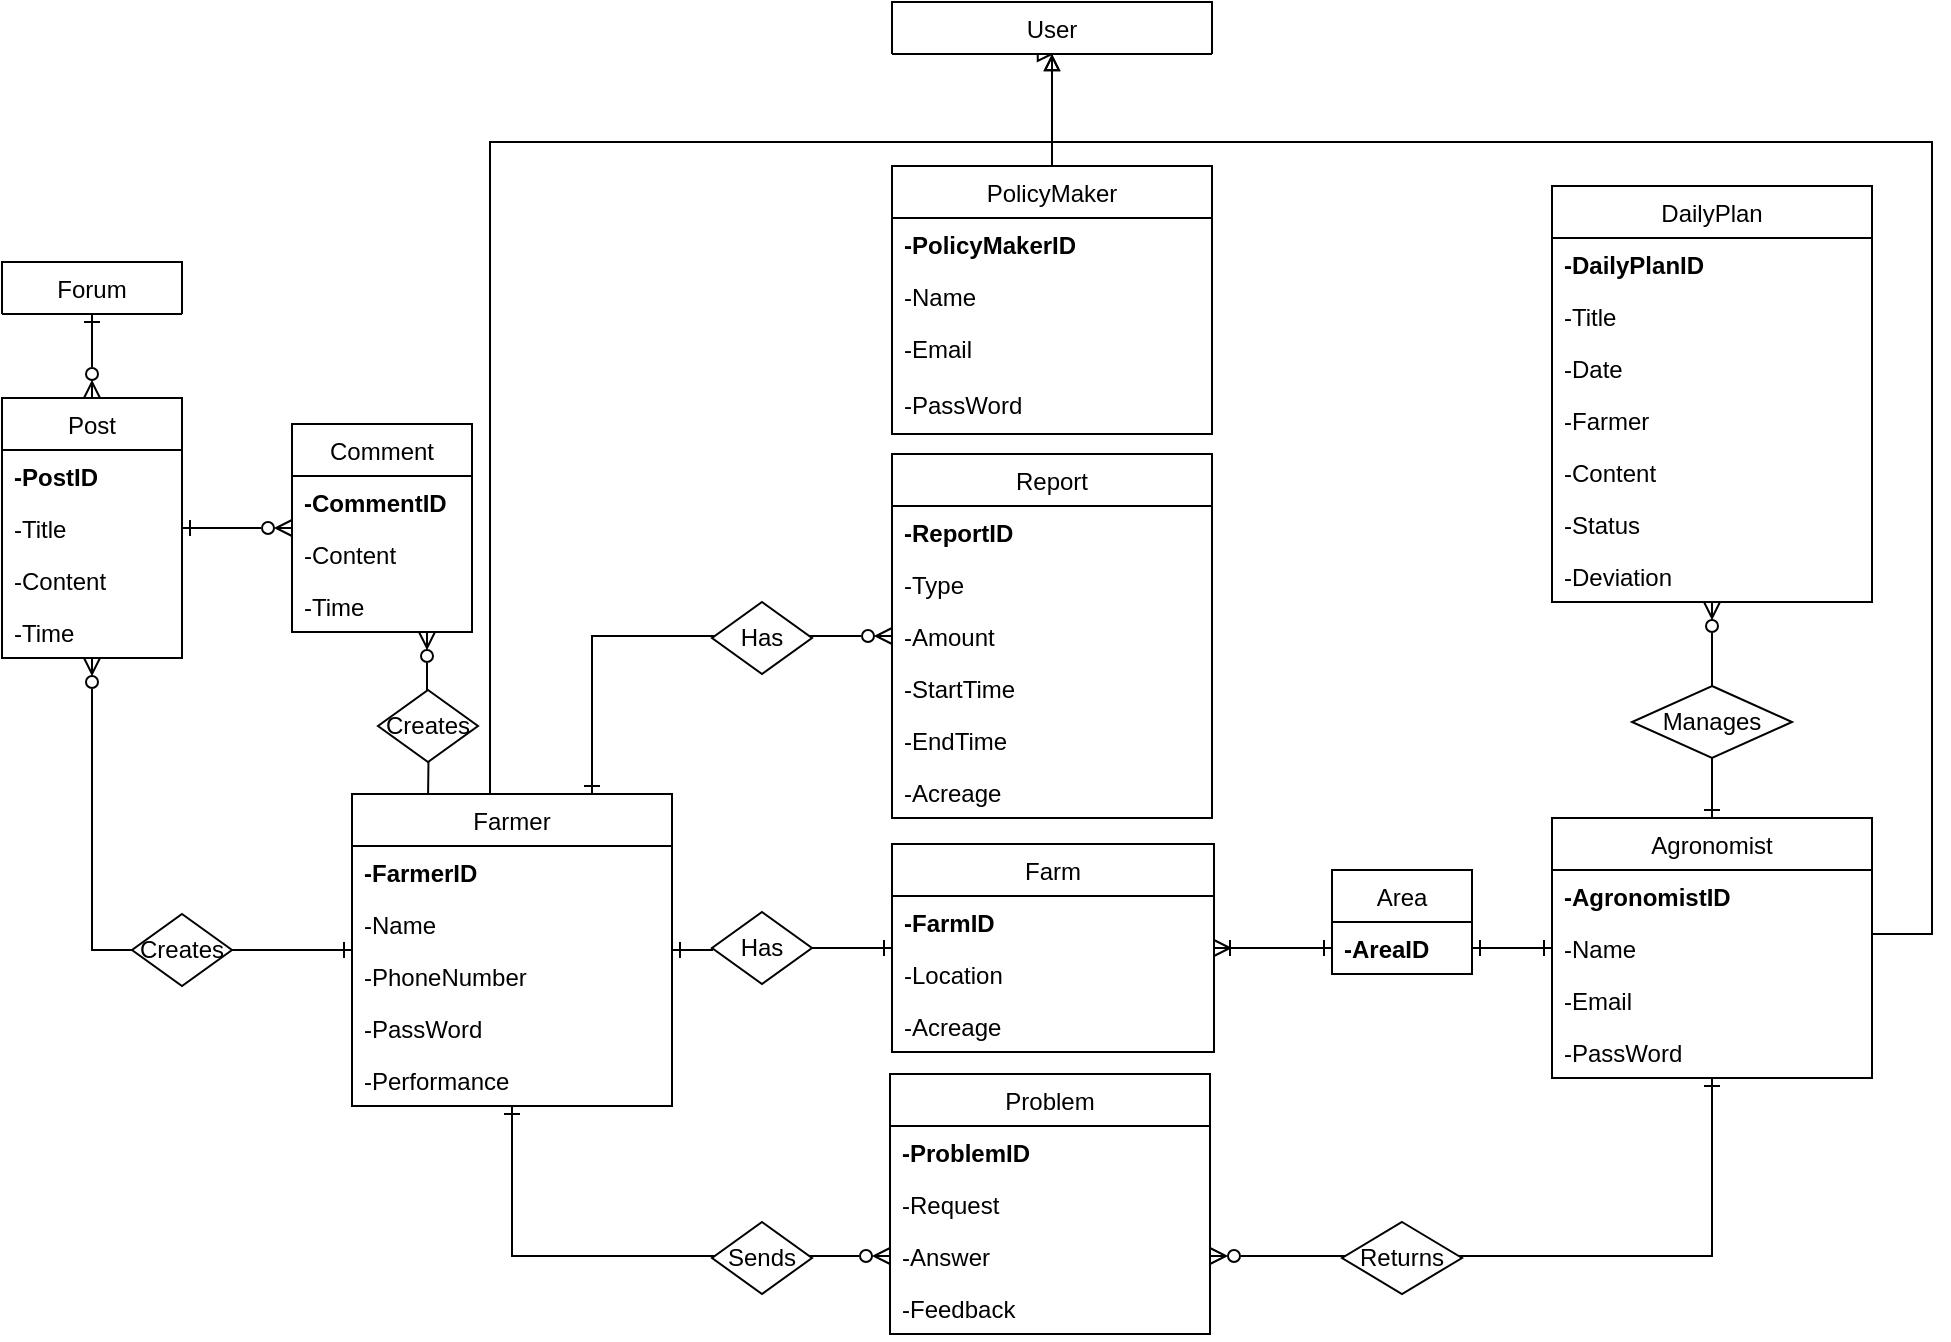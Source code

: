 <mxfile version="16.1.4" type="device"><diagram id="C5RBs43oDa-KdzZeNtuy" name="Page-1"><mxGraphModel dx="2249" dy="768" grid="1" gridSize="10" guides="1" tooltips="1" connect="1" arrows="1" fold="1" page="1" pageScale="1" pageWidth="827" pageHeight="1169" math="0" shadow="0"><root><mxCell id="WIyWlLk6GJQsqaUBKTNV-0"/><mxCell id="WIyWlLk6GJQsqaUBKTNV-1" parent="WIyWlLk6GJQsqaUBKTNV-0"/><mxCell id="zkfFHV4jXpPFQw0GAbJ--0" value="Report" style="swimlane;fontStyle=0;align=center;verticalAlign=top;childLayout=stackLayout;horizontal=1;startSize=26;horizontalStack=0;resizeParent=1;resizeLast=0;collapsible=1;marginBottom=0;rounded=0;shadow=0;strokeWidth=1;" parent="WIyWlLk6GJQsqaUBKTNV-1" vertex="1"><mxGeometry x="320" y="476" width="160" height="182" as="geometry"><mxRectangle x="340" y="546" width="120" height="26" as="alternateBounds"/></mxGeometry></mxCell><mxCell id="x2QuGscy5e58ePQxV6ER-3" value="-ReportID" style="text;align=left;verticalAlign=top;spacingLeft=4;spacingRight=4;overflow=hidden;rotatable=0;points=[[0,0.5],[1,0.5]];portConstraint=eastwest;fontStyle=1" vertex="1" parent="zkfFHV4jXpPFQw0GAbJ--0"><mxGeometry y="26" width="160" height="26" as="geometry"/></mxCell><mxCell id="zkfFHV4jXpPFQw0GAbJ--1" value="-Type" style="text;align=left;verticalAlign=top;spacingLeft=4;spacingRight=4;overflow=hidden;rotatable=0;points=[[0,0.5],[1,0.5]];portConstraint=eastwest;" parent="zkfFHV4jXpPFQw0GAbJ--0" vertex="1"><mxGeometry y="52" width="160" height="26" as="geometry"/></mxCell><mxCell id="zkfFHV4jXpPFQw0GAbJ--5" value="-Amount" style="text;align=left;verticalAlign=top;spacingLeft=4;spacingRight=4;overflow=hidden;rotatable=0;points=[[0,0.5],[1,0.5]];portConstraint=eastwest;" parent="zkfFHV4jXpPFQw0GAbJ--0" vertex="1"><mxGeometry y="78" width="160" height="26" as="geometry"/></mxCell><mxCell id="DxoQ2Ti96PjoFfvmHfNT-125" value="-StartTime" style="text;align=left;verticalAlign=top;spacingLeft=4;spacingRight=4;overflow=hidden;rotatable=0;points=[[0,0.5],[1,0.5]];portConstraint=eastwest;" parent="zkfFHV4jXpPFQw0GAbJ--0" vertex="1"><mxGeometry y="104" width="160" height="26" as="geometry"/></mxCell><mxCell id="S1mqgadDC83ZZfr4QE1d-0" value="-EndTime" style="text;align=left;verticalAlign=top;spacingLeft=4;spacingRight=4;overflow=hidden;rotatable=0;points=[[0,0.5],[1,0.5]];portConstraint=eastwest;" parent="zkfFHV4jXpPFQw0GAbJ--0" vertex="1"><mxGeometry y="130" width="160" height="26" as="geometry"/></mxCell><mxCell id="DyY6vyN7W-y3N_ncUhOB-0" value="-Acreage" style="text;align=left;verticalAlign=top;spacingLeft=4;spacingRight=4;overflow=hidden;rotatable=0;points=[[0,0.5],[1,0.5]];portConstraint=eastwest;" parent="zkfFHV4jXpPFQw0GAbJ--0" vertex="1"><mxGeometry y="156" width="160" height="26" as="geometry"/></mxCell><mxCell id="rKa9zj8Gj9nZQQ8F4N_N-17" style="edgeStyle=orthogonalEdgeStyle;rounded=0;orthogonalLoop=1;jettySize=auto;html=1;exitX=1;exitY=0.5;exitDx=0;exitDy=0;entryX=0;entryY=0.5;entryDx=0;entryDy=0;startArrow=none;startFill=0;endArrow=ERone;endFill=0;" parent="WIyWlLk6GJQsqaUBKTNV-1" source="rKa9zj8Gj9nZQQ8F4N_N-20" target="JW5dM0QdrTbxp0r37-U7-6" edge="1"><mxGeometry relative="1" as="geometry"/></mxCell><mxCell id="rKa9zj8Gj9nZQQ8F4N_N-24" style="edgeStyle=orthogonalEdgeStyle;rounded=0;orthogonalLoop=1;jettySize=auto;html=1;exitX=0.75;exitY=0;exitDx=0;exitDy=0;entryX=0;entryY=0.5;entryDx=0;entryDy=0;startArrow=ERone;startFill=0;endArrow=ERzeroToMany;endFill=0;" parent="WIyWlLk6GJQsqaUBKTNV-1" source="zkfFHV4jXpPFQw0GAbJ--6" target="zkfFHV4jXpPFQw0GAbJ--0" edge="1"><mxGeometry relative="1" as="geometry"/></mxCell><mxCell id="rKa9zj8Gj9nZQQ8F4N_N-31" style="edgeStyle=orthogonalEdgeStyle;rounded=0;orthogonalLoop=1;jettySize=auto;html=1;startArrow=ERone;startFill=0;endArrow=ERzeroToMany;endFill=0;" parent="WIyWlLk6GJQsqaUBKTNV-1" source="zkfFHV4jXpPFQw0GAbJ--6" target="DxoQ2Ti96PjoFfvmHfNT-129" edge="1"><mxGeometry relative="1" as="geometry"/></mxCell><mxCell id="rKa9zj8Gj9nZQQ8F4N_N-32" style="edgeStyle=orthogonalEdgeStyle;rounded=0;orthogonalLoop=1;jettySize=auto;html=1;entryX=0.75;entryY=1;entryDx=0;entryDy=0;startArrow=ERone;startFill=0;endArrow=ERzeroToMany;endFill=0;" parent="WIyWlLk6GJQsqaUBKTNV-1" target="DxoQ2Ti96PjoFfvmHfNT-132" edge="1"><mxGeometry relative="1" as="geometry"><mxPoint x="88" y="650" as="sourcePoint"/></mxGeometry></mxCell><mxCell id="o8yfk6_mGjurrVu3hF1t-0" style="edgeStyle=orthogonalEdgeStyle;rounded=0;orthogonalLoop=1;jettySize=auto;html=1;entryX=0;entryY=0.5;entryDx=0;entryDy=0;exitX=0.5;exitY=1;exitDx=0;exitDy=0;endArrow=ERzeroToMany;endFill=0;startArrow=ERone;startFill=0;" parent="WIyWlLk6GJQsqaUBKTNV-1" source="zkfFHV4jXpPFQw0GAbJ--6" target="JW5dM0QdrTbxp0r37-U7-21" edge="1"><mxGeometry relative="1" as="geometry"/></mxCell><mxCell id="o8yfk6_mGjurrVu3hF1t-5" style="edgeStyle=orthogonalEdgeStyle;rounded=0;orthogonalLoop=1;jettySize=auto;html=1;exitX=0.5;exitY=0;exitDx=0;exitDy=0;entryX=0.5;entryY=1;entryDx=0;entryDy=0;startArrow=none;startFill=0;endArrow=block;endFill=0;" parent="WIyWlLk6GJQsqaUBKTNV-1" edge="1"><mxGeometry relative="1" as="geometry"><mxPoint x="119" y="646.0" as="sourcePoint"/><mxPoint x="400" y="276" as="targetPoint"/><Array as="points"><mxPoint x="119" y="320"/><mxPoint x="400" y="320"/></Array></mxGeometry></mxCell><mxCell id="zkfFHV4jXpPFQw0GAbJ--6" value="Farmer" style="swimlane;fontStyle=0;align=center;verticalAlign=top;childLayout=stackLayout;horizontal=1;startSize=26;horizontalStack=0;resizeParent=1;resizeLast=0;collapsible=1;marginBottom=0;rounded=0;shadow=0;strokeWidth=1;" parent="WIyWlLk6GJQsqaUBKTNV-1" vertex="1"><mxGeometry x="50" y="646" width="160" height="156" as="geometry"><mxRectangle x="50" y="646" width="140" height="26" as="alternateBounds"/></mxGeometry></mxCell><mxCell id="rdyPJZReWTfpvRJuIXLG-3" value="-FarmerID" style="text;align=left;verticalAlign=top;spacingLeft=4;spacingRight=4;overflow=hidden;rotatable=0;points=[[0,0.5],[1,0.5]];portConstraint=eastwest;fontStyle=1" parent="zkfFHV4jXpPFQw0GAbJ--6" vertex="1"><mxGeometry y="26" width="160" height="26" as="geometry"/></mxCell><mxCell id="zkfFHV4jXpPFQw0GAbJ--7" value="-Name" style="text;align=left;verticalAlign=top;spacingLeft=4;spacingRight=4;overflow=hidden;rotatable=0;points=[[0,0.5],[1,0.5]];portConstraint=eastwest;" parent="zkfFHV4jXpPFQw0GAbJ--6" vertex="1"><mxGeometry y="52" width="160" height="26" as="geometry"/></mxCell><mxCell id="zkfFHV4jXpPFQw0GAbJ--10" value="-PhoneNumber" style="text;align=left;verticalAlign=top;spacingLeft=4;spacingRight=4;overflow=hidden;rotatable=0;points=[[0,0.5],[1,0.5]];portConstraint=eastwest;fontStyle=0;labelBackgroundColor=default;" parent="zkfFHV4jXpPFQw0GAbJ--6" vertex="1"><mxGeometry y="78" width="160" height="26" as="geometry"/></mxCell><mxCell id="zkfFHV4jXpPFQw0GAbJ--11" value="-PassWord" style="text;align=left;verticalAlign=top;spacingLeft=4;spacingRight=4;overflow=hidden;rotatable=0;points=[[0,0.5],[1,0.5]];portConstraint=eastwest;" parent="zkfFHV4jXpPFQw0GAbJ--6" vertex="1"><mxGeometry y="104" width="160" height="26" as="geometry"/></mxCell><mxCell id="DxoQ2Ti96PjoFfvmHfNT-55" value="-Performance" style="text;align=left;verticalAlign=top;spacingLeft=4;spacingRight=4;overflow=hidden;rotatable=0;points=[[0,0.5],[1,0.5]];portConstraint=eastwest;" parent="zkfFHV4jXpPFQw0GAbJ--6" vertex="1"><mxGeometry y="130" width="160" height="26" as="geometry"/></mxCell><mxCell id="rKa9zj8Gj9nZQQ8F4N_N-25" style="edgeStyle=orthogonalEdgeStyle;rounded=0;orthogonalLoop=1;jettySize=auto;html=1;exitX=0.5;exitY=0;exitDx=0;exitDy=0;entryX=0.5;entryY=1;entryDx=0;entryDy=0;startArrow=ERone;startFill=0;endArrow=ERzeroToMany;endFill=0;" parent="WIyWlLk6GJQsqaUBKTNV-1" source="zkfFHV4jXpPFQw0GAbJ--13" target="JW5dM0QdrTbxp0r37-U7-33" edge="1"><mxGeometry relative="1" as="geometry"/></mxCell><mxCell id="o8yfk6_mGjurrVu3hF1t-6" style="edgeStyle=orthogonalEdgeStyle;rounded=0;orthogonalLoop=1;jettySize=auto;html=1;exitX=1;exitY=0.5;exitDx=0;exitDy=0;entryX=0.5;entryY=1;entryDx=0;entryDy=0;startArrow=none;startFill=0;endArrow=block;endFill=0;" parent="WIyWlLk6GJQsqaUBKTNV-1" source="zkfFHV4jXpPFQw0GAbJ--13" edge="1"><mxGeometry relative="1" as="geometry"><mxPoint x="856" y="644" as="sourcePoint"/><mxPoint x="401" y="276" as="targetPoint"/><Array as="points"><mxPoint x="810" y="716"/><mxPoint x="840" y="716"/><mxPoint x="840" y="320"/><mxPoint x="400" y="320"/><mxPoint x="400" y="276"/></Array></mxGeometry></mxCell><mxCell id="o8yfk6_mGjurrVu3hF1t-10" style="edgeStyle=orthogonalEdgeStyle;rounded=0;orthogonalLoop=1;jettySize=auto;html=1;exitX=0.5;exitY=1;exitDx=0;exitDy=0;entryX=1;entryY=0.5;entryDx=0;entryDy=0;startArrow=ERone;startFill=0;endArrow=ERzeroToMany;endFill=0;" parent="WIyWlLk6GJQsqaUBKTNV-1" source="zkfFHV4jXpPFQw0GAbJ--13" target="JW5dM0QdrTbxp0r37-U7-21" edge="1"><mxGeometry relative="1" as="geometry"/></mxCell><mxCell id="zkfFHV4jXpPFQw0GAbJ--13" value="Agronomist" style="swimlane;fontStyle=0;align=center;verticalAlign=top;childLayout=stackLayout;horizontal=1;startSize=26;horizontalStack=0;resizeParent=1;resizeLast=0;collapsible=1;marginBottom=0;rounded=0;shadow=0;strokeWidth=1;" parent="WIyWlLk6GJQsqaUBKTNV-1" vertex="1"><mxGeometry x="650" y="658" width="160" height="130" as="geometry"><mxRectangle x="685" y="646" width="170" height="26" as="alternateBounds"/></mxGeometry></mxCell><mxCell id="x2QuGscy5e58ePQxV6ER-2" value="-AgronomistID" style="text;align=left;verticalAlign=top;spacingLeft=4;spacingRight=4;overflow=hidden;rotatable=0;points=[[0,0.5],[1,0.5]];portConstraint=eastwest;fontStyle=1" vertex="1" parent="zkfFHV4jXpPFQw0GAbJ--13"><mxGeometry y="26" width="160" height="26" as="geometry"/></mxCell><mxCell id="zkfFHV4jXpPFQw0GAbJ--14" value="-Name" style="text;align=left;verticalAlign=top;spacingLeft=4;spacingRight=4;overflow=hidden;rotatable=0;points=[[0,0.5],[1,0.5]];portConstraint=eastwest;" parent="zkfFHV4jXpPFQw0GAbJ--13" vertex="1"><mxGeometry y="52" width="160" height="26" as="geometry"/></mxCell><mxCell id="JW5dM0QdrTbxp0r37-U7-4" value="-Email" style="text;align=left;verticalAlign=top;spacingLeft=4;spacingRight=4;overflow=hidden;rotatable=0;points=[[0,0.5],[1,0.5]];portConstraint=eastwest;" parent="zkfFHV4jXpPFQw0GAbJ--13" vertex="1"><mxGeometry y="78" width="160" height="26" as="geometry"/></mxCell><mxCell id="JW5dM0QdrTbxp0r37-U7-3" value="-PassWord" style="text;align=left;verticalAlign=top;spacingLeft=4;spacingRight=4;overflow=hidden;rotatable=0;points=[[0,0.5],[1,0.5]];portConstraint=eastwest;" parent="zkfFHV4jXpPFQw0GAbJ--13" vertex="1"><mxGeometry y="104" width="160" height="26" as="geometry"/></mxCell><mxCell id="o8yfk6_mGjurrVu3hF1t-8" style="edgeStyle=orthogonalEdgeStyle;rounded=0;orthogonalLoop=1;jettySize=auto;html=1;exitX=0.5;exitY=0;exitDx=0;exitDy=0;entryX=0.5;entryY=1;entryDx=0;entryDy=0;startArrow=none;startFill=0;endArrow=block;endFill=0;" parent="WIyWlLk6GJQsqaUBKTNV-1" source="zkfFHV4jXpPFQw0GAbJ--17" target="DxoQ2Ti96PjoFfvmHfNT-110" edge="1"><mxGeometry relative="1" as="geometry"/></mxCell><mxCell id="zkfFHV4jXpPFQw0GAbJ--17" value="PolicyMaker" style="swimlane;fontStyle=0;align=center;verticalAlign=top;childLayout=stackLayout;horizontal=1;startSize=26;horizontalStack=0;resizeParent=1;resizeLast=0;collapsible=1;marginBottom=0;rounded=0;shadow=0;strokeWidth=1;" parent="WIyWlLk6GJQsqaUBKTNV-1" vertex="1"><mxGeometry x="320" y="332" width="160" height="134" as="geometry"><mxRectangle x="320" y="360" width="160" height="26" as="alternateBounds"/></mxGeometry></mxCell><mxCell id="x2QuGscy5e58ePQxV6ER-4" value="-PolicyMakerID" style="text;align=left;verticalAlign=top;spacingLeft=4;spacingRight=4;overflow=hidden;rotatable=0;points=[[0,0.5],[1,0.5]];portConstraint=eastwest;fontStyle=1" vertex="1" parent="zkfFHV4jXpPFQw0GAbJ--17"><mxGeometry y="26" width="160" height="26" as="geometry"/></mxCell><mxCell id="TyxqnVsegSag8XOCpsEB-8" value="-Name" style="text;align=left;verticalAlign=top;spacingLeft=4;spacingRight=4;overflow=hidden;rotatable=0;points=[[0,0.5],[1,0.5]];portConstraint=eastwest;" parent="zkfFHV4jXpPFQw0GAbJ--17" vertex="1"><mxGeometry y="52" width="160" height="26" as="geometry"/></mxCell><mxCell id="zkfFHV4jXpPFQw0GAbJ--18" value="-Email" style="text;align=left;verticalAlign=top;spacingLeft=4;spacingRight=4;overflow=hidden;rotatable=0;points=[[0,0.5],[1,0.5]];portConstraint=eastwest;" parent="zkfFHV4jXpPFQw0GAbJ--17" vertex="1"><mxGeometry y="78" width="160" height="28" as="geometry"/></mxCell><mxCell id="TyxqnVsegSag8XOCpsEB-10" value="-PassWord" style="text;align=left;verticalAlign=top;spacingLeft=4;spacingRight=4;overflow=hidden;rotatable=0;points=[[0,0.5],[1,0.5]];portConstraint=eastwest;" parent="zkfFHV4jXpPFQw0GAbJ--17" vertex="1"><mxGeometry y="106" width="160" height="28" as="geometry"/></mxCell><mxCell id="rKa9zj8Gj9nZQQ8F4N_N-22" style="edgeStyle=orthogonalEdgeStyle;rounded=0;orthogonalLoop=1;jettySize=auto;html=1;exitX=1;exitY=0.5;exitDx=0;exitDy=0;entryX=0;entryY=0.5;entryDx=0;entryDy=0;startArrow=ERoneToMany;startFill=0;endArrow=ERone;endFill=0;" parent="WIyWlLk6GJQsqaUBKTNV-1" source="JW5dM0QdrTbxp0r37-U7-6" target="x2QuGscy5e58ePQxV6ER-1" edge="1"><mxGeometry relative="1" as="geometry"/></mxCell><mxCell id="JW5dM0QdrTbxp0r37-U7-6" value="Farm" style="swimlane;fontStyle=0;align=center;verticalAlign=top;childLayout=stackLayout;horizontal=1;startSize=26;horizontalStack=0;resizeParent=1;resizeLast=0;collapsible=1;marginBottom=0;rounded=0;shadow=0;strokeWidth=1;" parent="WIyWlLk6GJQsqaUBKTNV-1" vertex="1"><mxGeometry x="320" y="671" width="161" height="104" as="geometry"><mxRectangle x="337.5" y="631" width="117" height="26" as="alternateBounds"/></mxGeometry></mxCell><mxCell id="x2QuGscy5e58ePQxV6ER-0" value="-FarmID" style="text;align=left;verticalAlign=top;spacingLeft=4;spacingRight=4;overflow=hidden;rotatable=0;points=[[0,0.5],[1,0.5]];portConstraint=eastwest;rounded=0;shadow=0;html=0;fontStyle=1" vertex="1" parent="JW5dM0QdrTbxp0r37-U7-6"><mxGeometry y="26" width="161" height="26" as="geometry"/></mxCell><mxCell id="JW5dM0QdrTbxp0r37-U7-8" value="-Location" style="text;align=left;verticalAlign=top;spacingLeft=4;spacingRight=4;overflow=hidden;rotatable=0;points=[[0,0.5],[1,0.5]];portConstraint=eastwest;rounded=0;shadow=0;html=0;" parent="JW5dM0QdrTbxp0r37-U7-6" vertex="1"><mxGeometry y="52" width="161" height="26" as="geometry"/></mxCell><mxCell id="DxoQ2Ti96PjoFfvmHfNT-74" value="-Acreage" style="text;align=left;verticalAlign=top;spacingLeft=4;spacingRight=4;overflow=hidden;rotatable=0;points=[[0,0.5],[1,0.5]];portConstraint=eastwest;" parent="JW5dM0QdrTbxp0r37-U7-6" vertex="1"><mxGeometry y="78" width="161" height="26" as="geometry"/></mxCell><mxCell id="DxoQ2Ti96PjoFfvmHfNT-78" style="edgeStyle=orthogonalEdgeStyle;rounded=0;orthogonalLoop=1;jettySize=auto;html=1;exitX=1;exitY=0.5;exitDx=0;exitDy=0;entryX=1;entryY=0.5;entryDx=0;entryDy=0;endArrow=none;endFill=0;" parent="JW5dM0QdrTbxp0r37-U7-6" edge="1"><mxGeometry relative="1" as="geometry"><mxPoint x="160" y="143.0" as="sourcePoint"/><mxPoint x="160" y="143.0" as="targetPoint"/></mxGeometry></mxCell><mxCell id="JW5dM0QdrTbxp0r37-U7-19" value="Problem" style="swimlane;fontStyle=0;align=center;verticalAlign=top;childLayout=stackLayout;horizontal=1;startSize=26;horizontalStack=0;resizeParent=1;resizeLast=0;collapsible=1;marginBottom=0;rounded=0;shadow=0;strokeWidth=1;" parent="WIyWlLk6GJQsqaUBKTNV-1" vertex="1"><mxGeometry x="319" y="786" width="160" height="130" as="geometry"><mxRectangle x="340" y="736" width="120" height="26" as="alternateBounds"/></mxGeometry></mxCell><mxCell id="x2QuGscy5e58ePQxV6ER-5" value="-ProblemID" style="text;align=left;verticalAlign=top;spacingLeft=4;spacingRight=4;overflow=hidden;rotatable=0;points=[[0,0.5],[1,0.5]];portConstraint=eastwest;fontStyle=1" vertex="1" parent="JW5dM0QdrTbxp0r37-U7-19"><mxGeometry y="26" width="160" height="26" as="geometry"/></mxCell><mxCell id="JW5dM0QdrTbxp0r37-U7-20" value="-Request" style="text;align=left;verticalAlign=top;spacingLeft=4;spacingRight=4;overflow=hidden;rotatable=0;points=[[0,0.5],[1,0.5]];portConstraint=eastwest;" parent="JW5dM0QdrTbxp0r37-U7-19" vertex="1"><mxGeometry y="52" width="160" height="26" as="geometry"/></mxCell><mxCell id="JW5dM0QdrTbxp0r37-U7-21" value="-Answer" style="text;align=left;verticalAlign=top;spacingLeft=4;spacingRight=4;overflow=hidden;rotatable=0;points=[[0,0.5],[1,0.5]];portConstraint=eastwest;rounded=0;shadow=0;html=0;" parent="JW5dM0QdrTbxp0r37-U7-19" vertex="1"><mxGeometry y="78" width="160" height="26" as="geometry"/></mxCell><mxCell id="DxoQ2Ti96PjoFfvmHfNT-154" value="-Feedback" style="text;align=left;verticalAlign=top;spacingLeft=4;spacingRight=4;overflow=hidden;rotatable=0;points=[[0,0.5],[1,0.5]];portConstraint=eastwest;rounded=0;shadow=0;html=0;" parent="JW5dM0QdrTbxp0r37-U7-19" vertex="1"><mxGeometry y="104" width="160" height="26" as="geometry"/></mxCell><mxCell id="rKa9zj8Gj9nZQQ8F4N_N-28" style="edgeStyle=orthogonalEdgeStyle;rounded=0;orthogonalLoop=1;jettySize=auto;html=1;exitX=0.5;exitY=1;exitDx=0;exitDy=0;entryX=0.5;entryY=0;entryDx=0;entryDy=0;startArrow=ERone;startFill=0;endArrow=ERzeroToMany;endFill=0;" parent="WIyWlLk6GJQsqaUBKTNV-1" source="JW5dM0QdrTbxp0r37-U7-27" target="DxoQ2Ti96PjoFfvmHfNT-129" edge="1"><mxGeometry relative="1" as="geometry"/></mxCell><mxCell id="JW5dM0QdrTbxp0r37-U7-27" value="Forum" style="swimlane;fontStyle=0;align=center;verticalAlign=top;childLayout=stackLayout;horizontal=1;startSize=26;horizontalStack=0;resizeParent=1;resizeLast=0;collapsible=1;marginBottom=0;rounded=0;shadow=0;strokeWidth=1;" parent="WIyWlLk6GJQsqaUBKTNV-1" vertex="1" collapsed="1"><mxGeometry x="-125" y="380" width="90" height="26" as="geometry"><mxRectangle x="-125" y="380" width="160" height="52" as="alternateBounds"/></mxGeometry></mxCell><mxCell id="JW5dM0QdrTbxp0r37-U7-33" value="DailyPlan" style="swimlane;fontStyle=0;align=center;verticalAlign=top;childLayout=stackLayout;horizontal=1;startSize=26;horizontalStack=0;resizeParent=1;resizeLast=0;collapsible=1;marginBottom=0;rounded=0;shadow=0;strokeWidth=1;" parent="WIyWlLk6GJQsqaUBKTNV-1" vertex="1"><mxGeometry x="650" y="342" width="160" height="208" as="geometry"><mxRectangle x="690" y="360" width="160" height="26" as="alternateBounds"/></mxGeometry></mxCell><mxCell id="x2QuGscy5e58ePQxV6ER-6" value="-DailyPlanID" style="text;align=left;verticalAlign=top;spacingLeft=4;spacingRight=4;overflow=hidden;rotatable=0;points=[[0,0.5],[1,0.5]];portConstraint=eastwest;rounded=0;shadow=0;html=0;fontStyle=1" vertex="1" parent="JW5dM0QdrTbxp0r37-U7-33"><mxGeometry y="26" width="160" height="26" as="geometry"/></mxCell><mxCell id="DxoQ2Ti96PjoFfvmHfNT-91" value="-Title" style="text;align=left;verticalAlign=top;spacingLeft=4;spacingRight=4;overflow=hidden;rotatable=0;points=[[0,0.5],[1,0.5]];portConstraint=eastwest;rounded=0;shadow=0;html=0;" parent="JW5dM0QdrTbxp0r37-U7-33" vertex="1"><mxGeometry y="52" width="160" height="26" as="geometry"/></mxCell><mxCell id="JW5dM0QdrTbxp0r37-U7-35" value="-Date" style="text;align=left;verticalAlign=top;spacingLeft=4;spacingRight=4;overflow=hidden;rotatable=0;points=[[0,0.5],[1,0.5]];portConstraint=eastwest;rounded=0;shadow=0;html=0;" parent="JW5dM0QdrTbxp0r37-U7-33" vertex="1"><mxGeometry y="78" width="160" height="26" as="geometry"/></mxCell><mxCell id="JW5dM0QdrTbxp0r37-U7-36" value="-Farmer" style="text;align=left;verticalAlign=top;spacingLeft=4;spacingRight=4;overflow=hidden;rotatable=0;points=[[0,0.5],[1,0.5]];portConstraint=eastwest;rounded=0;shadow=0;html=0;" parent="JW5dM0QdrTbxp0r37-U7-33" vertex="1"><mxGeometry y="104" width="160" height="26" as="geometry"/></mxCell><mxCell id="JW5dM0QdrTbxp0r37-U7-37" value="-Content" style="text;align=left;verticalAlign=top;spacingLeft=4;spacingRight=4;overflow=hidden;rotatable=0;points=[[0,0.5],[1,0.5]];portConstraint=eastwest;rounded=0;shadow=0;html=0;" parent="JW5dM0QdrTbxp0r37-U7-33" vertex="1"><mxGeometry y="130" width="160" height="26" as="geometry"/></mxCell><mxCell id="JW5dM0QdrTbxp0r37-U7-39" value="-Status" style="text;align=left;verticalAlign=top;spacingLeft=4;spacingRight=4;overflow=hidden;rotatable=0;points=[[0,0.5],[1,0.5]];portConstraint=eastwest;" parent="JW5dM0QdrTbxp0r37-U7-33" vertex="1"><mxGeometry y="156" width="160" height="26" as="geometry"/></mxCell><mxCell id="JW5dM0QdrTbxp0r37-U7-38" value="-Deviation" style="text;align=left;verticalAlign=top;spacingLeft=4;spacingRight=4;overflow=hidden;rotatable=0;points=[[0,0.5],[1,0.5]];portConstraint=eastwest;rounded=0;shadow=0;html=0;" parent="JW5dM0QdrTbxp0r37-U7-33" vertex="1"><mxGeometry y="182" width="160" height="26" as="geometry"/></mxCell><mxCell id="DxoQ2Ti96PjoFfvmHfNT-110" value="User" style="swimlane;fontStyle=0;align=center;verticalAlign=top;childLayout=stackLayout;horizontal=1;startSize=26;horizontalStack=0;resizeParent=1;resizeLast=0;collapsible=1;marginBottom=0;rounded=0;shadow=0;strokeWidth=1;" parent="WIyWlLk6GJQsqaUBKTNV-1" vertex="1" collapsed="1"><mxGeometry x="320" y="250" width="160" height="26" as="geometry"><mxRectangle x="316" y="240" width="160" height="104" as="alternateBounds"/></mxGeometry></mxCell><mxCell id="rKa9zj8Gj9nZQQ8F4N_N-30" style="edgeStyle=orthogonalEdgeStyle;rounded=0;orthogonalLoop=1;jettySize=auto;html=1;exitX=1;exitY=0.5;exitDx=0;exitDy=0;entryX=0;entryY=0.5;entryDx=0;entryDy=0;startArrow=ERone;startFill=0;endArrow=ERzeroToMany;endFill=0;" parent="WIyWlLk6GJQsqaUBKTNV-1" source="DxoQ2Ti96PjoFfvmHfNT-129" target="DxoQ2Ti96PjoFfvmHfNT-132" edge="1"><mxGeometry relative="1" as="geometry"/></mxCell><mxCell id="DxoQ2Ti96PjoFfvmHfNT-129" value="Post" style="swimlane;fontStyle=0;align=center;verticalAlign=top;childLayout=stackLayout;horizontal=1;startSize=26;horizontalStack=0;resizeParent=1;resizeLast=0;collapsible=1;marginBottom=0;rounded=0;shadow=0;strokeWidth=1;" parent="WIyWlLk6GJQsqaUBKTNV-1" vertex="1"><mxGeometry x="-125" y="448" width="90" height="130" as="geometry"><mxRectangle x="-130" y="530" width="100" height="26" as="alternateBounds"/></mxGeometry></mxCell><mxCell id="rdyPJZReWTfpvRJuIXLG-1" value="-PostID" style="text;align=left;verticalAlign=top;spacingLeft=4;spacingRight=4;overflow=hidden;rotatable=0;points=[[0,0.5],[1,0.5]];portConstraint=eastwest;fontStyle=1" parent="DxoQ2Ti96PjoFfvmHfNT-129" vertex="1"><mxGeometry y="26" width="90" height="26" as="geometry"/></mxCell><mxCell id="DxoQ2Ti96PjoFfvmHfNT-130" value="-Title" style="text;align=left;verticalAlign=top;spacingLeft=4;spacingRight=4;overflow=hidden;rotatable=0;points=[[0,0.5],[1,0.5]];portConstraint=eastwest;" parent="DxoQ2Ti96PjoFfvmHfNT-129" vertex="1"><mxGeometry y="52" width="90" height="26" as="geometry"/></mxCell><mxCell id="DxoQ2Ti96PjoFfvmHfNT-131" value="-Content" style="text;align=left;verticalAlign=top;spacingLeft=4;spacingRight=4;overflow=hidden;rotatable=0;points=[[0,0.5],[1,0.5]];portConstraint=eastwest;" parent="DxoQ2Ti96PjoFfvmHfNT-129" vertex="1"><mxGeometry y="78" width="90" height="26" as="geometry"/></mxCell><mxCell id="it_GknCiNeM-z0VWy5zi-3" value="-Time" style="text;align=left;verticalAlign=top;spacingLeft=4;spacingRight=4;overflow=hidden;rotatable=0;points=[[0,0.5],[1,0.5]];portConstraint=eastwest;" parent="DxoQ2Ti96PjoFfvmHfNT-129" vertex="1"><mxGeometry y="104" width="90" height="26" as="geometry"/></mxCell><mxCell id="DxoQ2Ti96PjoFfvmHfNT-132" value="Comment" style="swimlane;fontStyle=0;align=center;verticalAlign=top;childLayout=stackLayout;horizontal=1;startSize=26;horizontalStack=0;resizeParent=1;resizeLast=0;collapsible=1;marginBottom=0;rounded=0;shadow=0;strokeWidth=1;" parent="WIyWlLk6GJQsqaUBKTNV-1" vertex="1"><mxGeometry x="20" y="461" width="90" height="104" as="geometry"><mxRectangle x="10" y="530" width="100" height="26" as="alternateBounds"/></mxGeometry></mxCell><mxCell id="rdyPJZReWTfpvRJuIXLG-2" value="-CommentID" style="text;align=left;verticalAlign=top;spacingLeft=4;spacingRight=4;overflow=hidden;rotatable=0;points=[[0,0.5],[1,0.5]];portConstraint=eastwest;fontStyle=1" parent="DxoQ2Ti96PjoFfvmHfNT-132" vertex="1"><mxGeometry y="26" width="90" height="26" as="geometry"/></mxCell><mxCell id="DxoQ2Ti96PjoFfvmHfNT-134" value="-Content" style="text;align=left;verticalAlign=top;spacingLeft=4;spacingRight=4;overflow=hidden;rotatable=0;points=[[0,0.5],[1,0.5]];portConstraint=eastwest;" parent="DxoQ2Ti96PjoFfvmHfNT-132" vertex="1"><mxGeometry y="52" width="90" height="26" as="geometry"/></mxCell><mxCell id="it_GknCiNeM-z0VWy5zi-1" value="-Time" style="text;align=left;verticalAlign=top;spacingLeft=4;spacingRight=4;overflow=hidden;rotatable=0;points=[[0,0.5],[1,0.5]];portConstraint=eastwest;" parent="DxoQ2Ti96PjoFfvmHfNT-132" vertex="1"><mxGeometry y="78" width="90" height="26" as="geometry"/></mxCell><mxCell id="rKa9zj8Gj9nZQQ8F4N_N-19" style="edgeStyle=orthogonalEdgeStyle;rounded=0;orthogonalLoop=1;jettySize=auto;html=1;exitX=1;exitY=0.5;exitDx=0;exitDy=0;entryX=0;entryY=0.5;entryDx=0;entryDy=0;startArrow=ERone;startFill=0;endArrow=ERone;endFill=0;" parent="WIyWlLk6GJQsqaUBKTNV-1" source="x2QuGscy5e58ePQxV6ER-1" target="zkfFHV4jXpPFQw0GAbJ--13" edge="1"><mxGeometry relative="1" as="geometry"/></mxCell><mxCell id="M_vtLIsfnFepS92mFb9_-0" value="Area" style="swimlane;fontStyle=0;align=center;verticalAlign=top;childLayout=stackLayout;horizontal=1;startSize=26;horizontalStack=0;resizeParent=1;resizeLast=0;collapsible=1;marginBottom=0;rounded=0;shadow=0;strokeWidth=1;" parent="WIyWlLk6GJQsqaUBKTNV-1" vertex="1"><mxGeometry x="540" y="684" width="70" height="52" as="geometry"><mxRectangle x="530" y="703" width="85" height="26" as="alternateBounds"/></mxGeometry></mxCell><mxCell id="M_vtLIsfnFepS92mFb9_-3" style="edgeStyle=orthogonalEdgeStyle;rounded=0;orthogonalLoop=1;jettySize=auto;html=1;exitX=1;exitY=0.5;exitDx=0;exitDy=0;entryX=1;entryY=0.5;entryDx=0;entryDy=0;endArrow=none;endFill=0;" parent="M_vtLIsfnFepS92mFb9_-0" edge="1"><mxGeometry relative="1" as="geometry"><mxPoint x="160" y="143.0" as="sourcePoint"/><mxPoint x="160" y="143.0" as="targetPoint"/></mxGeometry></mxCell><mxCell id="x2QuGscy5e58ePQxV6ER-1" value="-AreaID" style="text;align=left;verticalAlign=top;spacingLeft=4;spacingRight=4;overflow=hidden;rotatable=0;points=[[0,0.5],[1,0.5]];portConstraint=eastwest;rounded=0;shadow=0;html=0;fontStyle=1" vertex="1" parent="M_vtLIsfnFepS92mFb9_-0"><mxGeometry y="26" width="70" height="26" as="geometry"/></mxCell><mxCell id="rKa9zj8Gj9nZQQ8F4N_N-33" value="Creates" style="shape=rhombus;perimeter=rhombusPerimeter;whiteSpace=wrap;html=1;align=center;" parent="WIyWlLk6GJQsqaUBKTNV-1" vertex="1"><mxGeometry x="-60" y="706" width="50" height="36" as="geometry"/></mxCell><mxCell id="rKa9zj8Gj9nZQQ8F4N_N-34" value="Creates" style="shape=rhombus;perimeter=rhombusPerimeter;whiteSpace=wrap;html=1;align=center;" parent="WIyWlLk6GJQsqaUBKTNV-1" vertex="1"><mxGeometry x="63" y="594" width="50" height="36" as="geometry"/></mxCell><mxCell id="rKa9zj8Gj9nZQQ8F4N_N-35" value="Has" style="shape=rhombus;perimeter=rhombusPerimeter;whiteSpace=wrap;html=1;align=center;" parent="WIyWlLk6GJQsqaUBKTNV-1" vertex="1"><mxGeometry x="230" y="550" width="50" height="36" as="geometry"/></mxCell><mxCell id="rKa9zj8Gj9nZQQ8F4N_N-36" value="Manages" style="shape=rhombus;perimeter=rhombusPerimeter;whiteSpace=wrap;html=1;align=center;" parent="WIyWlLk6GJQsqaUBKTNV-1" vertex="1"><mxGeometry x="690" y="592" width="80" height="36" as="geometry"/></mxCell><mxCell id="rKa9zj8Gj9nZQQ8F4N_N-37" value="Sends" style="shape=rhombus;perimeter=rhombusPerimeter;whiteSpace=wrap;html=1;align=center;" parent="WIyWlLk6GJQsqaUBKTNV-1" vertex="1"><mxGeometry x="230" y="860" width="50" height="36" as="geometry"/></mxCell><mxCell id="rKa9zj8Gj9nZQQ8F4N_N-44" value="Returns" style="shape=rhombus;perimeter=rhombusPerimeter;whiteSpace=wrap;html=1;align=center;" parent="WIyWlLk6GJQsqaUBKTNV-1" vertex="1"><mxGeometry x="545" y="860" width="60" height="36" as="geometry"/></mxCell><mxCell id="rKa9zj8Gj9nZQQ8F4N_N-20" value="Has" style="shape=rhombus;perimeter=rhombusPerimeter;whiteSpace=wrap;html=1;align=center;" parent="WIyWlLk6GJQsqaUBKTNV-1" vertex="1"><mxGeometry x="230" y="705" width="50" height="36" as="geometry"/></mxCell><mxCell id="o8yfk6_mGjurrVu3hF1t-13" value="" style="edgeStyle=orthogonalEdgeStyle;rounded=0;orthogonalLoop=1;jettySize=auto;html=1;exitX=1;exitY=0.5;exitDx=0;exitDy=0;entryX=0;entryY=0.5;entryDx=0;entryDy=0;startArrow=ERone;startFill=0;endArrow=none;endFill=0;" parent="WIyWlLk6GJQsqaUBKTNV-1" source="zkfFHV4jXpPFQw0GAbJ--6" target="rKa9zj8Gj9nZQQ8F4N_N-20" edge="1"><mxGeometry relative="1" as="geometry"><mxPoint x="190" y="659.0" as="sourcePoint"/><mxPoint x="319" y="659.0" as="targetPoint"/></mxGeometry></mxCell></root></mxGraphModel></diagram></mxfile>